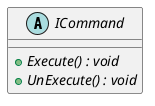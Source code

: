 @startuml
abstract class ICommand {
    + {abstract} Execute() : void
    + {abstract} UnExecute() : void
}
@enduml
